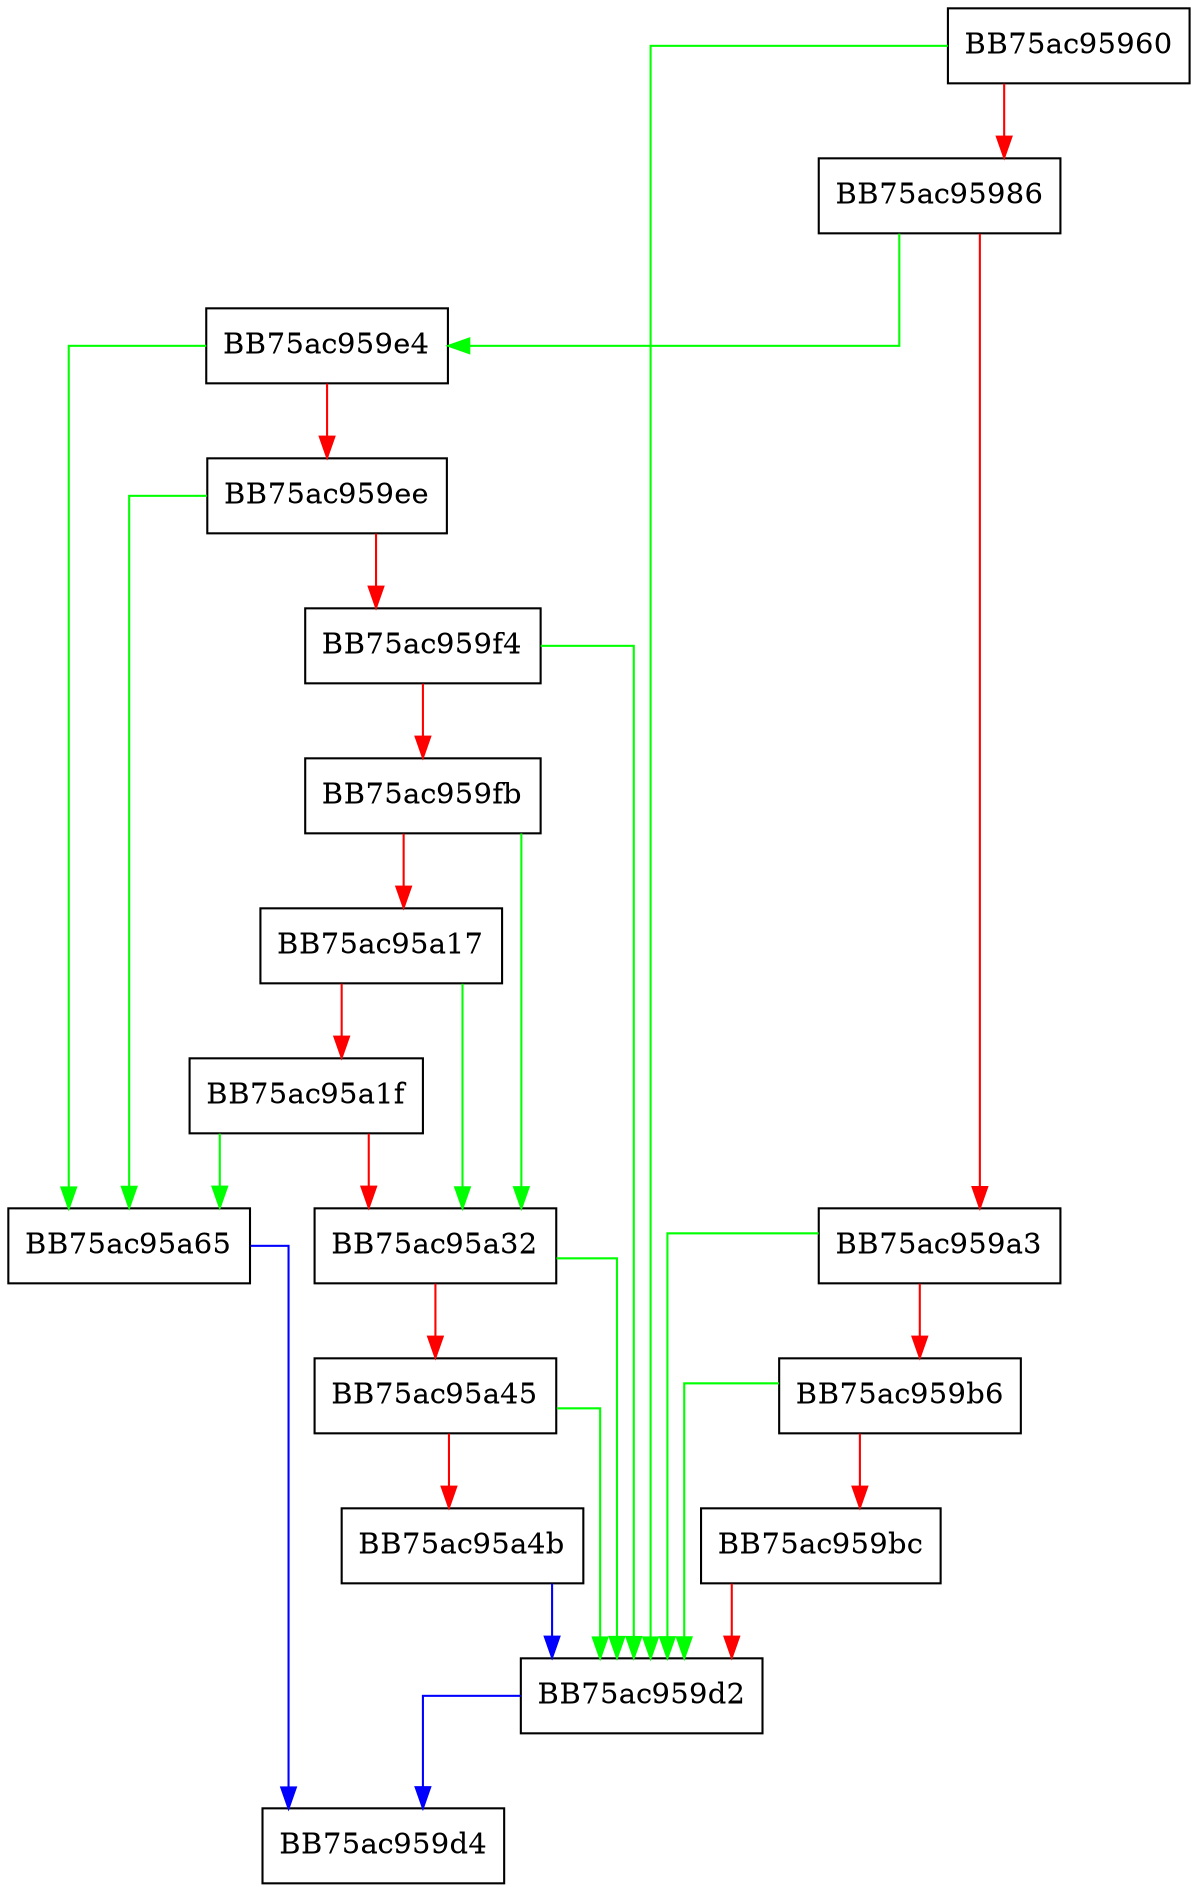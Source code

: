 digraph GetQueryFileSigInfo {
  node [shape="box"];
  graph [splines=ortho];
  BB75ac95960 -> BB75ac959d2 [color="green"];
  BB75ac95960 -> BB75ac95986 [color="red"];
  BB75ac95986 -> BB75ac959e4 [color="green"];
  BB75ac95986 -> BB75ac959a3 [color="red"];
  BB75ac959a3 -> BB75ac959d2 [color="green"];
  BB75ac959a3 -> BB75ac959b6 [color="red"];
  BB75ac959b6 -> BB75ac959d2 [color="green"];
  BB75ac959b6 -> BB75ac959bc [color="red"];
  BB75ac959bc -> BB75ac959d2 [color="red"];
  BB75ac959d2 -> BB75ac959d4 [color="blue"];
  BB75ac959e4 -> BB75ac95a65 [color="green"];
  BB75ac959e4 -> BB75ac959ee [color="red"];
  BB75ac959ee -> BB75ac95a65 [color="green"];
  BB75ac959ee -> BB75ac959f4 [color="red"];
  BB75ac959f4 -> BB75ac959d2 [color="green"];
  BB75ac959f4 -> BB75ac959fb [color="red"];
  BB75ac959fb -> BB75ac95a32 [color="green"];
  BB75ac959fb -> BB75ac95a17 [color="red"];
  BB75ac95a17 -> BB75ac95a32 [color="green"];
  BB75ac95a17 -> BB75ac95a1f [color="red"];
  BB75ac95a1f -> BB75ac95a65 [color="green"];
  BB75ac95a1f -> BB75ac95a32 [color="red"];
  BB75ac95a32 -> BB75ac959d2 [color="green"];
  BB75ac95a32 -> BB75ac95a45 [color="red"];
  BB75ac95a45 -> BB75ac959d2 [color="green"];
  BB75ac95a45 -> BB75ac95a4b [color="red"];
  BB75ac95a4b -> BB75ac959d2 [color="blue"];
  BB75ac95a65 -> BB75ac959d4 [color="blue"];
}
